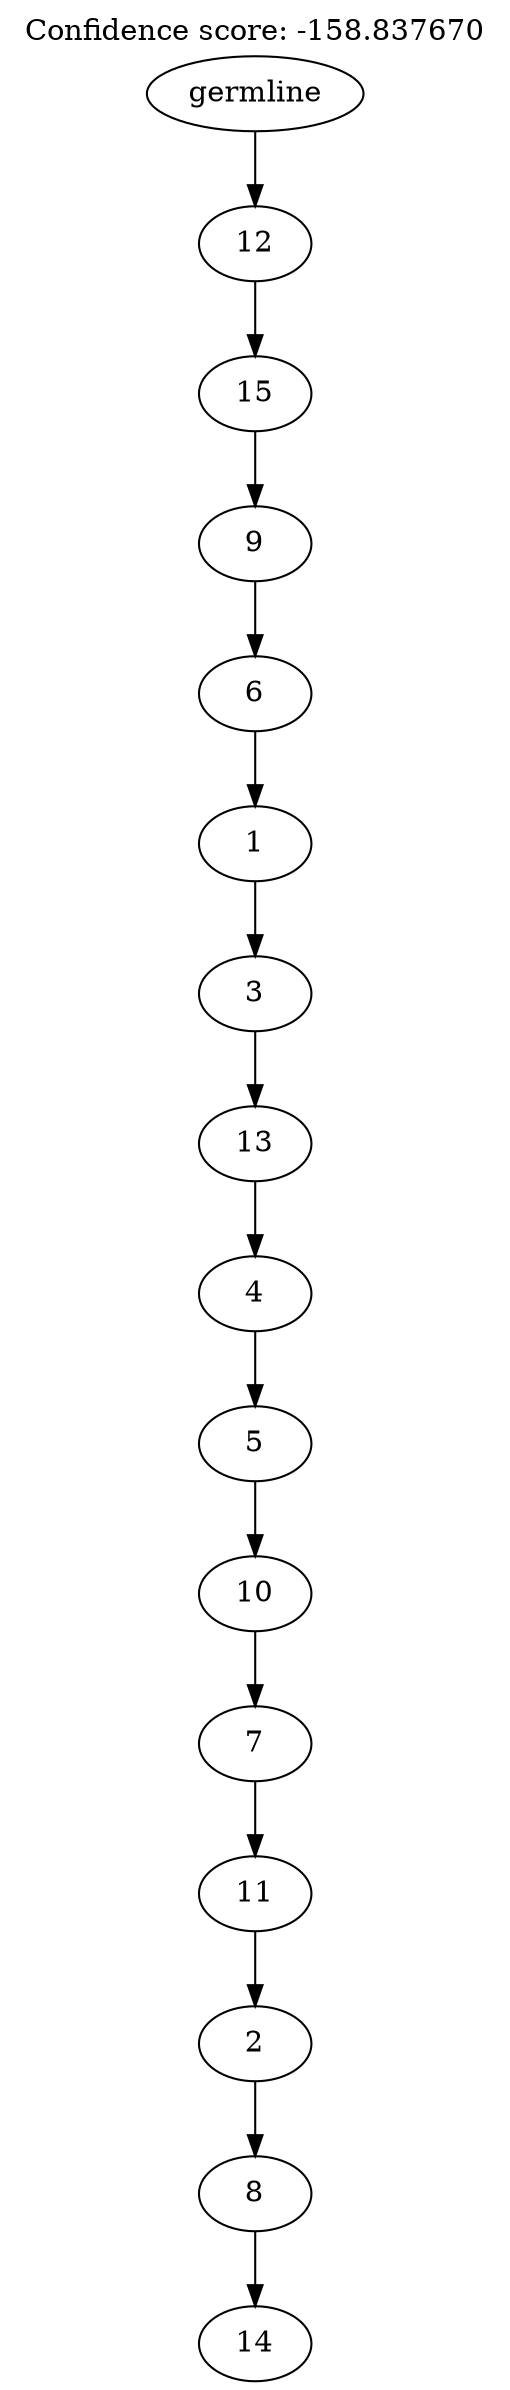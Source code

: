 digraph g {
	"14" -> "15";
	"15" [label="14"];
	"13" -> "14";
	"14" [label="8"];
	"12" -> "13";
	"13" [label="2"];
	"11" -> "12";
	"12" [label="11"];
	"10" -> "11";
	"11" [label="7"];
	"9" -> "10";
	"10" [label="10"];
	"8" -> "9";
	"9" [label="5"];
	"7" -> "8";
	"8" [label="4"];
	"6" -> "7";
	"7" [label="13"];
	"5" -> "6";
	"6" [label="3"];
	"4" -> "5";
	"5" [label="1"];
	"3" -> "4";
	"4" [label="6"];
	"2" -> "3";
	"3" [label="9"];
	"1" -> "2";
	"2" [label="15"];
	"0" -> "1";
	"1" [label="12"];
	"0" [label="germline"];
	labelloc="t";
	label="Confidence score: -158.837670";
}
